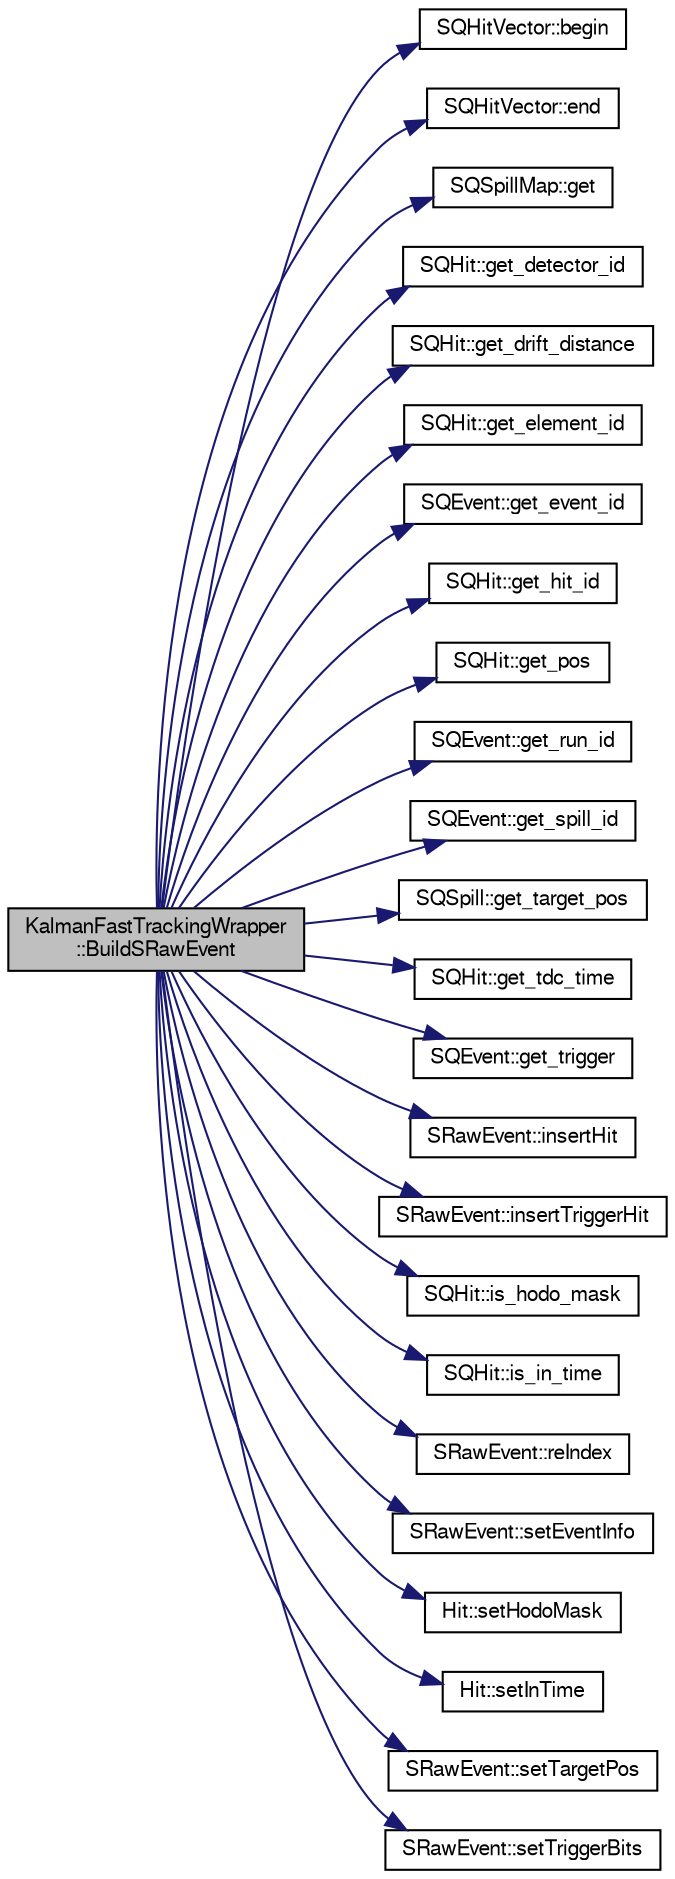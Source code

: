 digraph "KalmanFastTrackingWrapper::BuildSRawEvent"
{
  bgcolor="transparent";
  edge [fontname="FreeSans",fontsize="10",labelfontname="FreeSans",labelfontsize="10"];
  node [fontname="FreeSans",fontsize="10",shape=record];
  rankdir="LR";
  Node1 [label="KalmanFastTrackingWrapper\l::BuildSRawEvent",height=0.2,width=0.4,color="black", fillcolor="grey75", style="filled" fontcolor="black"];
  Node1 -> Node2 [color="midnightblue",fontsize="10",style="solid",fontname="FreeSans"];
  Node2 [label="SQHitVector::begin",height=0.2,width=0.4,color="black",URL="$d9/dbc/classSQHitVector.html#a194d01789d543dd623068b46c450e434"];
  Node1 -> Node3 [color="midnightblue",fontsize="10",style="solid",fontname="FreeSans"];
  Node3 [label="SQHitVector::end",height=0.2,width=0.4,color="black",URL="$d9/dbc/classSQHitVector.html#afc94725c2663f4280cabaa5754a57f17"];
  Node1 -> Node4 [color="midnightblue",fontsize="10",style="solid",fontname="FreeSans"];
  Node4 [label="SQSpillMap::get",height=0.2,width=0.4,color="black",URL="$d7/d87/classSQSpillMap.html#a1351e39720be4745cbed2b2a1f0f33ea"];
  Node1 -> Node5 [color="midnightblue",fontsize="10",style="solid",fontname="FreeSans"];
  Node5 [label="SQHit::get_detector_id",height=0.2,width=0.4,color="black",URL="$de/d79/classSQHit.html#acae7667f8a85fd1de5ae611b8c51fb33"];
  Node1 -> Node6 [color="midnightblue",fontsize="10",style="solid",fontname="FreeSans"];
  Node6 [label="SQHit::get_drift_distance",height=0.2,width=0.4,color="black",URL="$de/d79/classSQHit.html#aab506d06da719529a43b1210c758f379"];
  Node1 -> Node7 [color="midnightblue",fontsize="10",style="solid",fontname="FreeSans"];
  Node7 [label="SQHit::get_element_id",height=0.2,width=0.4,color="black",URL="$de/d79/classSQHit.html#a4ce14b27ab63d03e5f3aab541b2efe26"];
  Node1 -> Node8 [color="midnightblue",fontsize="10",style="solid",fontname="FreeSans"];
  Node8 [label="SQEvent::get_event_id",height=0.2,width=0.4,color="black",URL="$d9/dd7/classSQEvent.html#ae99eb349fe38c0a3e655cadeecb8772a"];
  Node1 -> Node9 [color="midnightblue",fontsize="10",style="solid",fontname="FreeSans"];
  Node9 [label="SQHit::get_hit_id",height=0.2,width=0.4,color="black",URL="$de/d79/classSQHit.html#a9e470ede0a608c4e13325eab1d691694"];
  Node1 -> Node10 [color="midnightblue",fontsize="10",style="solid",fontname="FreeSans"];
  Node10 [label="SQHit::get_pos",height=0.2,width=0.4,color="black",URL="$de/d79/classSQHit.html#a2560a11b54287b55ec70196fc416b573"];
  Node1 -> Node11 [color="midnightblue",fontsize="10",style="solid",fontname="FreeSans"];
  Node11 [label="SQEvent::get_run_id",height=0.2,width=0.4,color="black",URL="$d9/dd7/classSQEvent.html#a392d15330793852b00fa9bc842604dca"];
  Node1 -> Node12 [color="midnightblue",fontsize="10",style="solid",fontname="FreeSans"];
  Node12 [label="SQEvent::get_spill_id",height=0.2,width=0.4,color="black",URL="$d9/dd7/classSQEvent.html#ac6da8f0b44b8858c40d7e4ec97fe0680"];
  Node1 -> Node13 [color="midnightblue",fontsize="10",style="solid",fontname="FreeSans"];
  Node13 [label="SQSpill::get_target_pos",height=0.2,width=0.4,color="black",URL="$d0/d78/classSQSpill.html#a998e966ac09945ff954bbe0943baa167"];
  Node1 -> Node14 [color="midnightblue",fontsize="10",style="solid",fontname="FreeSans"];
  Node14 [label="SQHit::get_tdc_time",height=0.2,width=0.4,color="black",URL="$de/d79/classSQHit.html#aeba3ae619e5aaf5da416508413dd5e47"];
  Node1 -> Node15 [color="midnightblue",fontsize="10",style="solid",fontname="FreeSans"];
  Node15 [label="SQEvent::get_trigger",height=0.2,width=0.4,color="black",URL="$d9/dd7/classSQEvent.html#a7965e4398ca4e41dc4133a958b3caa29"];
  Node1 -> Node16 [color="midnightblue",fontsize="10",style="solid",fontname="FreeSans"];
  Node16 [label="SRawEvent::insertHit",height=0.2,width=0.4,color="black",URL="$d5/d83/classSRawEvent.html#a4ed91d923eb7ee95fc0271354d18c25f",tooltip="Insert a new hit. "];
  Node1 -> Node17 [color="midnightblue",fontsize="10",style="solid",fontname="FreeSans"];
  Node17 [label="SRawEvent::insertTriggerHit",height=0.2,width=0.4,color="black",URL="$d5/d83/classSRawEvent.html#a37075f04b052fb885d9378038b46d242"];
  Node1 -> Node18 [color="midnightblue",fontsize="10",style="solid",fontname="FreeSans"];
  Node18 [label="SQHit::is_hodo_mask",height=0.2,width=0.4,color="black",URL="$de/d79/classSQHit.html#a502d7c63d7502ca8d7656712a94240bc"];
  Node1 -> Node19 [color="midnightblue",fontsize="10",style="solid",fontname="FreeSans"];
  Node19 [label="SQHit::is_in_time",height=0.2,width=0.4,color="black",URL="$de/d79/classSQHit.html#a19bfb493c5b0f24384c319c2a0a7b448"];
  Node1 -> Node20 [color="midnightblue",fontsize="10",style="solid",fontname="FreeSans"];
  Node20 [label="SRawEvent::reIndex",height=0.2,width=0.4,color="black",URL="$d5/d83/classSRawEvent.html#a08b2b0404bdf1ea48284bc80020c8e51",tooltip="Reset the number hits on each plane. "];
  Node1 -> Node21 [color="midnightblue",fontsize="10",style="solid",fontname="FreeSans"];
  Node21 [label="SRawEvent::setEventInfo",height=0.2,width=0.4,color="black",URL="$d5/d83/classSRawEvent.html#ae3e649456cc6ab85876e9ab1baa52ad6",tooltip="Sets. "];
  Node1 -> Node22 [color="midnightblue",fontsize="10",style="solid",fontname="FreeSans"];
  Node22 [label="Hit::setHodoMask",height=0.2,width=0.4,color="black",URL="$d0/d88/classHit.html#a7baba9709ee19582e934e7389842d7a4"];
  Node1 -> Node23 [color="midnightblue",fontsize="10",style="solid",fontname="FreeSans"];
  Node23 [label="Hit::setInTime",height=0.2,width=0.4,color="black",URL="$d0/d88/classHit.html#ad56973a505f8aee1cf1fc1b9b5cc8335"];
  Node1 -> Node24 [color="midnightblue",fontsize="10",style="solid",fontname="FreeSans"];
  Node24 [label="SRawEvent::setTargetPos",height=0.2,width=0.4,color="black",URL="$d5/d83/classSRawEvent.html#a2aba71ed607350ee2692e60aa28b4347"];
  Node1 -> Node25 [color="midnightblue",fontsize="10",style="solid",fontname="FreeSans"];
  Node25 [label="SRawEvent::setTriggerBits",height=0.2,width=0.4,color="black",URL="$d5/d83/classSRawEvent.html#a3b08b54a99e28870161ad532de39d142"];
}
